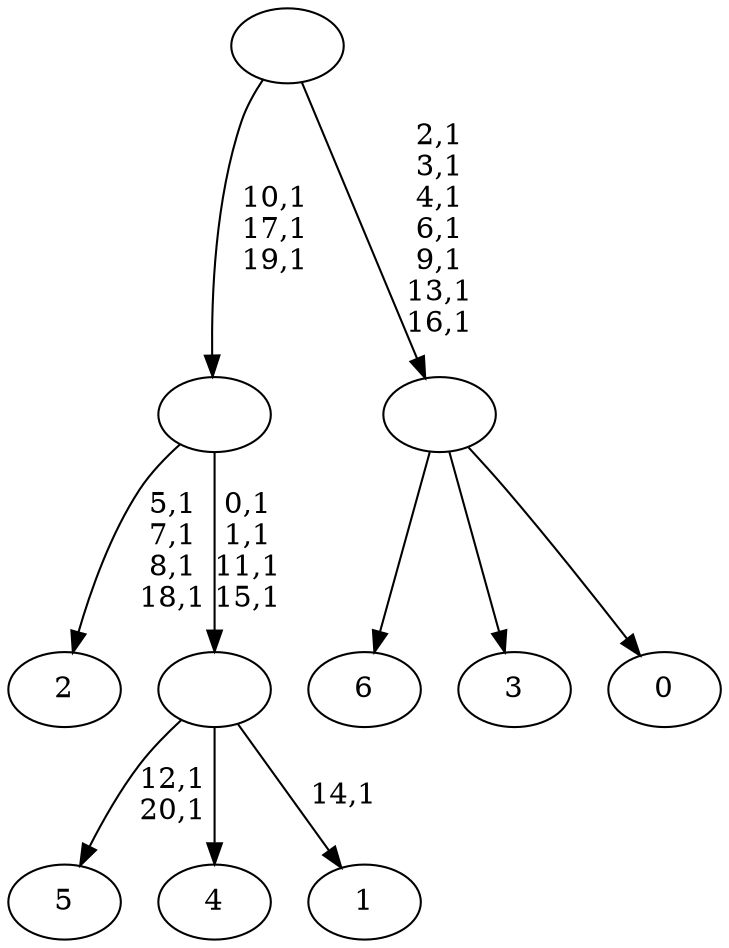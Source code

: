 digraph T {
	28 [label="6"]
	27 [label="5"]
	24 [label="4"]
	23 [label="3"]
	22 [label="2"]
	17 [label="1"]
	15 [label=""]
	11 [label=""]
	8 [label="0"]
	7 [label=""]
	0 [label=""]
	15 -> 17 [label="14,1"]
	15 -> 27 [label="12,1\n20,1"]
	15 -> 24 [label=""]
	11 -> 15 [label="0,1\n1,1\n11,1\n15,1"]
	11 -> 22 [label="5,1\n7,1\n8,1\n18,1"]
	7 -> 28 [label=""]
	7 -> 23 [label=""]
	7 -> 8 [label=""]
	0 -> 7 [label="2,1\n3,1\n4,1\n6,1\n9,1\n13,1\n16,1"]
	0 -> 11 [label="10,1\n17,1\n19,1"]
}
